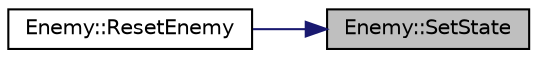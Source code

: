 digraph "Enemy::SetState"
{
 // LATEX_PDF_SIZE
  edge [fontname="Helvetica",fontsize="10",labelfontname="Helvetica",labelfontsize="10"];
  node [fontname="Helvetica",fontsize="10",shape=record];
  rankdir="RL";
  Node1 [label="Enemy::SetState",height=0.2,width=0.4,color="black", fillcolor="grey75", style="filled", fontcolor="black",tooltip="sets the animation state to the value provided as parameter, whether it be an integer or an enumerate..."];
  Node1 -> Node2 [dir="back",color="midnightblue",fontsize="10",style="solid",fontname="Helvetica"];
  Node2 [label="Enemy::ResetEnemy",height=0.2,width=0.4,color="black", fillcolor="white", style="filled",URL="$class_enemy.html#ac653ecb03c6154acd5d2769f0ac5f14e",tooltip="Resets the enemy object, mainly used for pooling so that we dont need to allocate memory for new enem..."];
}
